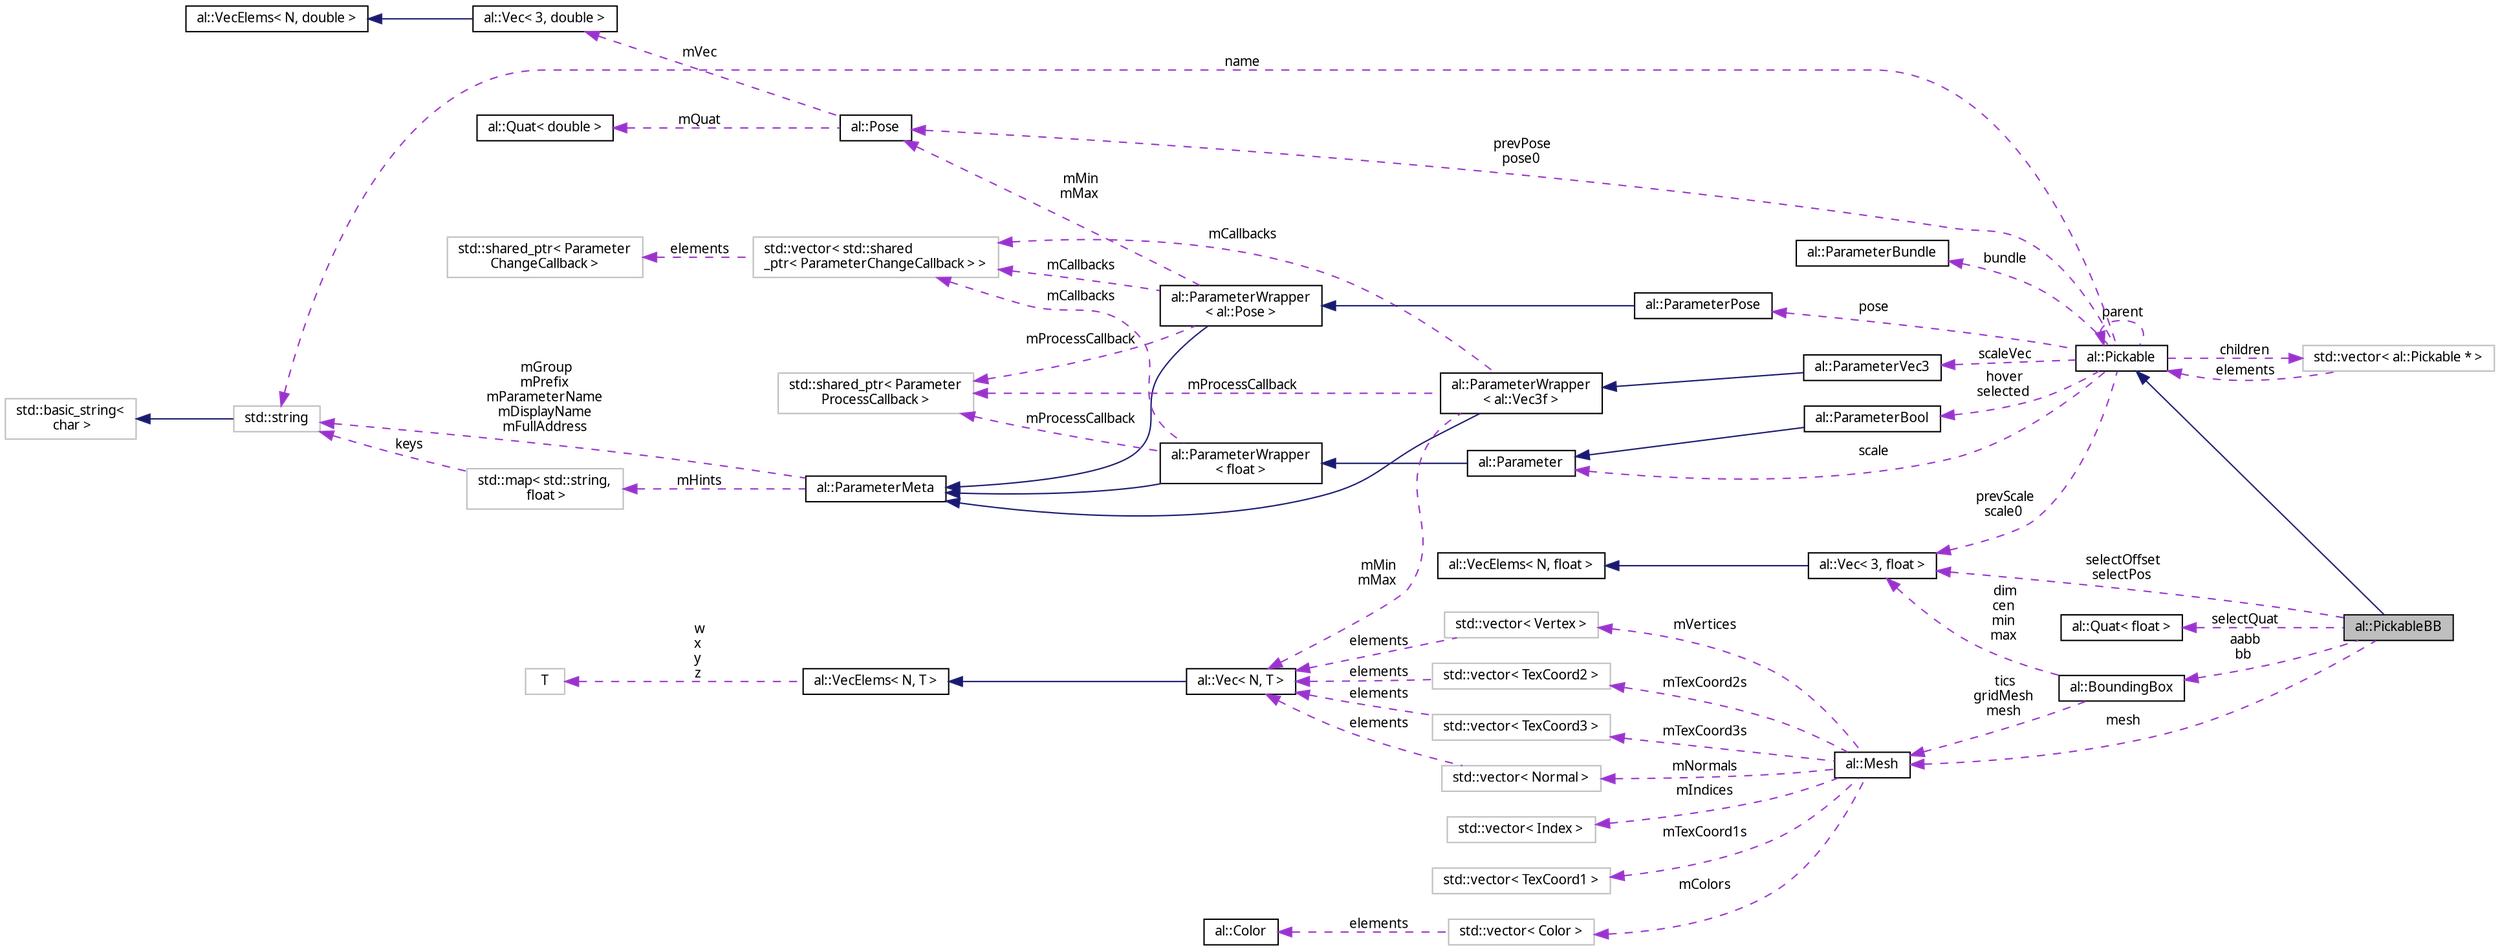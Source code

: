 digraph "al::PickableBB"
{
 // LATEX_PDF_SIZE
  bgcolor="transparent";
  edge [fontname="FreeSans.ttf",fontsize="10",labelfontname="FreeSans.ttf",labelfontsize="10"];
  node [fontname="FreeSans.ttf",fontsize="10",shape=record];
  rankdir="LR";
  Node1 [label="al::PickableBB",height=0.2,width=0.4,color="black", fillcolor="grey75", style="filled", fontcolor="black",tooltip="Bounding Box PickableMesh."];
  Node2 -> Node1 [dir="back",color="midnightblue",fontsize="10",style="solid",fontname="FreeSans.ttf"];
  Node2 [label="al::Pickable",height=0.2,width=0.4,color="black",URL="$structal_1_1_pickable.html",tooltip=" "];
  Node3 -> Node2 [dir="back",color="darkorchid3",fontsize="10",style="dashed",label=" prevScale\nscale0" ,fontname="FreeSans.ttf"];
  Node3 [label="al::Vec\< 3, float \>",height=0.2,width=0.4,color="black",URL="$classal_1_1_vec.html",tooltip=" "];
  Node4 -> Node3 [dir="back",color="midnightblue",fontsize="10",style="solid",fontname="FreeSans.ttf"];
  Node4 [label="al::VecElems\< N, float \>",height=0.2,width=0.4,color="black",URL="$structal_1_1_vec_elems.html",tooltip=" "];
  Node5 -> Node2 [dir="back",color="darkorchid3",fontsize="10",style="dashed",label=" prevPose\npose0" ,fontname="FreeSans.ttf"];
  Node5 [label="al::Pose",height=0.2,width=0.4,color="black",URL="$classal_1_1_pose.html",tooltip="A local coordinate frame."];
  Node6 -> Node5 [dir="back",color="darkorchid3",fontsize="10",style="dashed",label=" mVec" ,fontname="FreeSans.ttf"];
  Node6 [label="al::Vec\< 3, double \>",height=0.2,width=0.4,color="black",URL="$classal_1_1_vec.html",tooltip=" "];
  Node7 -> Node6 [dir="back",color="midnightblue",fontsize="10",style="solid",fontname="FreeSans.ttf"];
  Node7 [label="al::VecElems\< N, double \>",height=0.2,width=0.4,color="black",URL="$structal_1_1_vec_elems.html",tooltip=" "];
  Node8 -> Node5 [dir="back",color="darkorchid3",fontsize="10",style="dashed",label=" mQuat" ,fontname="FreeSans.ttf"];
  Node8 [label="al::Quat\< double \>",height=0.2,width=0.4,color="black",URL="$classal_1_1_quat.html",tooltip=" "];
  Node9 -> Node2 [dir="back",color="darkorchid3",fontsize="10",style="dashed",label=" hover\nselected" ,fontname="FreeSans.ttf"];
  Node9 [label="al::ParameterBool",height=0.2,width=0.4,color="black",URL="$classal_1_1_parameter_bool.html",tooltip=" "];
  Node10 -> Node9 [dir="back",color="midnightblue",fontsize="10",style="solid",fontname="FreeSans.ttf"];
  Node10 [label="al::Parameter",height=0.2,width=0.4,color="black",URL="$classal_1_1_parameter.html",tooltip="The Parameter class."];
  Node11 -> Node10 [dir="back",color="midnightblue",fontsize="10",style="solid",fontname="FreeSans.ttf"];
  Node11 [label="al::ParameterWrapper\l\< float \>",height=0.2,width=0.4,color="black",URL="$classal_1_1_parameter_wrapper.html",tooltip=" "];
  Node12 -> Node11 [dir="back",color="midnightblue",fontsize="10",style="solid",fontname="FreeSans.ttf"];
  Node12 [label="al::ParameterMeta",height=0.2,width=0.4,color="black",URL="$classal_1_1_parameter_meta.html",tooltip="The ParameterMeta class defines the base interface for Parameter metadata."];
  Node13 -> Node12 [dir="back",color="darkorchid3",fontsize="10",style="dashed",label=" mHints" ,fontname="FreeSans.ttf"];
  Node13 [label="std::map\< std::string,\l float \>",height=0.2,width=0.4,color="grey75",tooltip=" "];
  Node14 -> Node13 [dir="back",color="darkorchid3",fontsize="10",style="dashed",label=" keys" ,fontname="FreeSans.ttf"];
  Node14 [label="std::string",height=0.2,width=0.4,color="grey75",tooltip="STL class."];
  Node15 -> Node14 [dir="back",color="midnightblue",fontsize="10",style="solid",fontname="FreeSans.ttf"];
  Node15 [label="std::basic_string\<\l char \>",height=0.2,width=0.4,color="grey75",tooltip="STL class."];
  Node14 -> Node12 [dir="back",color="darkorchid3",fontsize="10",style="dashed",label=" mGroup\nmPrefix\nmParameterName\nmDisplayName\nmFullAddress" ,fontname="FreeSans.ttf"];
  Node16 -> Node11 [dir="back",color="darkorchid3",fontsize="10",style="dashed",label=" mCallbacks" ,fontname="FreeSans.ttf"];
  Node16 [label="std::vector\< std::shared\l_ptr\< ParameterChangeCallback \> \>",height=0.2,width=0.4,color="grey75",tooltip=" "];
  Node17 -> Node16 [dir="back",color="darkorchid3",fontsize="10",style="dashed",label=" elements" ,fontname="FreeSans.ttf"];
  Node17 [label="std::shared_ptr\< Parameter\lChangeCallback \>",height=0.2,width=0.4,color="grey75",tooltip=" "];
  Node18 -> Node11 [dir="back",color="darkorchid3",fontsize="10",style="dashed",label=" mProcessCallback" ,fontname="FreeSans.ttf"];
  Node18 [label="std::shared_ptr\< Parameter\lProcessCallback \>",height=0.2,width=0.4,color="grey75",tooltip=" "];
  Node19 -> Node2 [dir="back",color="darkorchid3",fontsize="10",style="dashed",label=" bundle" ,fontname="FreeSans.ttf"];
  Node19 [label="al::ParameterBundle",height=0.2,width=0.4,color="black",URL="$classal_1_1_parameter_bundle.html",tooltip=" "];
  Node20 -> Node2 [dir="back",color="darkorchid3",fontsize="10",style="dashed",label=" pose" ,fontname="FreeSans.ttf"];
  Node20 [label="al::ParameterPose",height=0.2,width=0.4,color="black",URL="$classal_1_1_parameter_pose.html",tooltip=" "];
  Node21 -> Node20 [dir="back",color="midnightblue",fontsize="10",style="solid",fontname="FreeSans.ttf"];
  Node21 [label="al::ParameterWrapper\l\< al::Pose \>",height=0.2,width=0.4,color="black",URL="$classal_1_1_parameter_wrapper.html",tooltip=" "];
  Node12 -> Node21 [dir="back",color="midnightblue",fontsize="10",style="solid",fontname="FreeSans.ttf"];
  Node16 -> Node21 [dir="back",color="darkorchid3",fontsize="10",style="dashed",label=" mCallbacks" ,fontname="FreeSans.ttf"];
  Node5 -> Node21 [dir="back",color="darkorchid3",fontsize="10",style="dashed",label=" mMin\nmMax" ,fontname="FreeSans.ttf"];
  Node18 -> Node21 [dir="back",color="darkorchid3",fontsize="10",style="dashed",label=" mProcessCallback" ,fontname="FreeSans.ttf"];
  Node22 -> Node2 [dir="back",color="darkorchid3",fontsize="10",style="dashed",label=" children" ,fontname="FreeSans.ttf"];
  Node22 [label="std::vector\< al::Pickable * \>",height=0.2,width=0.4,color="grey75",tooltip=" "];
  Node2 -> Node22 [dir="back",color="darkorchid3",fontsize="10",style="dashed",label=" elements" ,fontname="FreeSans.ttf"];
  Node2 -> Node2 [dir="back",color="darkorchid3",fontsize="10",style="dashed",label=" parent" ,fontname="FreeSans.ttf"];
  Node14 -> Node2 [dir="back",color="darkorchid3",fontsize="10",style="dashed",label=" name" ,fontname="FreeSans.ttf"];
  Node10 -> Node2 [dir="back",color="darkorchid3",fontsize="10",style="dashed",label=" scale" ,fontname="FreeSans.ttf"];
  Node23 -> Node2 [dir="back",color="darkorchid3",fontsize="10",style="dashed",label=" scaleVec" ,fontname="FreeSans.ttf"];
  Node23 [label="al::ParameterVec3",height=0.2,width=0.4,color="black",URL="$classal_1_1_parameter_vec3.html",tooltip=" "];
  Node24 -> Node23 [dir="back",color="midnightblue",fontsize="10",style="solid",fontname="FreeSans.ttf"];
  Node24 [label="al::ParameterWrapper\l\< al::Vec3f \>",height=0.2,width=0.4,color="black",URL="$classal_1_1_parameter_wrapper.html",tooltip=" "];
  Node12 -> Node24 [dir="back",color="midnightblue",fontsize="10",style="solid",fontname="FreeSans.ttf"];
  Node16 -> Node24 [dir="back",color="darkorchid3",fontsize="10",style="dashed",label=" mCallbacks" ,fontname="FreeSans.ttf"];
  Node25 -> Node24 [dir="back",color="darkorchid3",fontsize="10",style="dashed",label=" mMin\nmMax" ,fontname="FreeSans.ttf"];
  Node25 [label="al::Vec\< N, T \>",height=0.2,width=0.4,color="black",URL="$classal_1_1_vec.html",tooltip="Fixed-size n-vector."];
  Node26 -> Node25 [dir="back",color="midnightblue",fontsize="10",style="solid",fontname="FreeSans.ttf"];
  Node26 [label="al::VecElems\< N, T \>",height=0.2,width=0.4,color="black",URL="$structal_1_1_vec_elems.html",tooltip=" "];
  Node27 -> Node26 [dir="back",color="darkorchid3",fontsize="10",style="dashed",label=" w\nx\ny\nz" ,fontname="FreeSans.ttf"];
  Node27 [label="T",height=0.2,width=0.4,color="grey75",tooltip=" "];
  Node18 -> Node24 [dir="back",color="darkorchid3",fontsize="10",style="dashed",label=" mProcessCallback" ,fontname="FreeSans.ttf"];
  Node3 -> Node1 [dir="back",color="darkorchid3",fontsize="10",style="dashed",label=" selectOffset\nselectPos" ,fontname="FreeSans.ttf"];
  Node28 -> Node1 [dir="back",color="darkorchid3",fontsize="10",style="dashed",label=" mesh" ,fontname="FreeSans.ttf"];
  Node28 [label="al::Mesh",height=0.2,width=0.4,color="black",URL="$classal_1_1_mesh.html",tooltip="Stores buffers related to rendering graphical objects."];
  Node29 -> Node28 [dir="back",color="darkorchid3",fontsize="10",style="dashed",label=" mTexCoord2s" ,fontname="FreeSans.ttf"];
  Node29 [label="std::vector\< TexCoord2 \>",height=0.2,width=0.4,color="grey75",tooltip=" "];
  Node25 -> Node29 [dir="back",color="darkorchid3",fontsize="10",style="dashed",label=" elements" ,fontname="FreeSans.ttf"];
  Node30 -> Node28 [dir="back",color="darkorchid3",fontsize="10",style="dashed",label=" mTexCoord3s" ,fontname="FreeSans.ttf"];
  Node30 [label="std::vector\< TexCoord3 \>",height=0.2,width=0.4,color="grey75",tooltip=" "];
  Node25 -> Node30 [dir="back",color="darkorchid3",fontsize="10",style="dashed",label=" elements" ,fontname="FreeSans.ttf"];
  Node31 -> Node28 [dir="back",color="darkorchid3",fontsize="10",style="dashed",label=" mNormals" ,fontname="FreeSans.ttf"];
  Node31 [label="std::vector\< Normal \>",height=0.2,width=0.4,color="grey75",tooltip=" "];
  Node25 -> Node31 [dir="back",color="darkorchid3",fontsize="10",style="dashed",label=" elements" ,fontname="FreeSans.ttf"];
  Node32 -> Node28 [dir="back",color="darkorchid3",fontsize="10",style="dashed",label=" mColors" ,fontname="FreeSans.ttf"];
  Node32 [label="std::vector\< Color \>",height=0.2,width=0.4,color="grey75",tooltip=" "];
  Node33 -> Node32 [dir="back",color="darkorchid3",fontsize="10",style="dashed",label=" elements" ,fontname="FreeSans.ttf"];
  Node33 [label="al::Color",height=0.2,width=0.4,color="black",URL="$structal_1_1_color.html",tooltip=" "];
  Node34 -> Node28 [dir="back",color="darkorchid3",fontsize="10",style="dashed",label=" mIndices" ,fontname="FreeSans.ttf"];
  Node34 [label="std::vector\< Index \>",height=0.2,width=0.4,color="grey75",tooltip=" "];
  Node35 -> Node28 [dir="back",color="darkorchid3",fontsize="10",style="dashed",label=" mTexCoord1s" ,fontname="FreeSans.ttf"];
  Node35 [label="std::vector\< TexCoord1 \>",height=0.2,width=0.4,color="grey75",tooltip=" "];
  Node36 -> Node28 [dir="back",color="darkorchid3",fontsize="10",style="dashed",label=" mVertices" ,fontname="FreeSans.ttf"];
  Node36 [label="std::vector\< Vertex \>",height=0.2,width=0.4,color="grey75",tooltip=" "];
  Node25 -> Node36 [dir="back",color="darkorchid3",fontsize="10",style="dashed",label=" elements" ,fontname="FreeSans.ttf"];
  Node37 -> Node1 [dir="back",color="darkorchid3",fontsize="10",style="dashed",label=" aabb\nbb" ,fontname="FreeSans.ttf"];
  Node37 [label="al::BoundingBox",height=0.2,width=0.4,color="black",URL="$structal_1_1_bounding_box.html",tooltip=" "];
  Node3 -> Node37 [dir="back",color="darkorchid3",fontsize="10",style="dashed",label=" dim\ncen\nmin\nmax" ,fontname="FreeSans.ttf"];
  Node28 -> Node37 [dir="back",color="darkorchid3",fontsize="10",style="dashed",label=" tics\ngridMesh\nmesh" ,fontname="FreeSans.ttf"];
  Node38 -> Node1 [dir="back",color="darkorchid3",fontsize="10",style="dashed",label=" selectQuat" ,fontname="FreeSans.ttf"];
  Node38 [label="al::Quat\< float \>",height=0.2,width=0.4,color="black",URL="$classal_1_1_quat.html",tooltip=" "];
}
